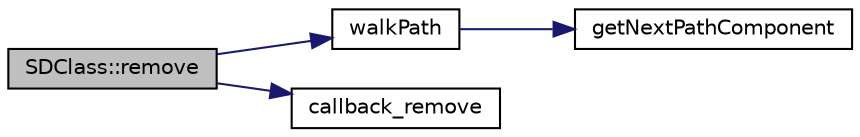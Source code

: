 digraph "SDClass::remove"
{
  edge [fontname="Helvetica",fontsize="10",labelfontname="Helvetica",labelfontsize="10"];
  node [fontname="Helvetica",fontsize="10",shape=record];
  rankdir="LR";
  Node1 [label="SDClass::remove",height=0.2,width=0.4,color="black", fillcolor="grey75", style="filled", fontcolor="black"];
  Node1 -> Node2 [color="midnightblue",fontsize="10",style="solid"];
  Node2 [label="walkPath",height=0.2,width=0.4,color="black", fillcolor="white", style="filled",URL="$_s_d_8cpp.html#a91fe1680c0f96ea0698d9f8e8d11b30f"];
  Node2 -> Node3 [color="midnightblue",fontsize="10",style="solid"];
  Node3 [label="getNextPathComponent",height=0.2,width=0.4,color="black", fillcolor="white", style="filled",URL="$_s_d_8cpp.html#a873b5b3f175fc137ddc3624988d887cd"];
  Node1 -> Node4 [color="midnightblue",fontsize="10",style="solid"];
  Node4 [label="callback_remove",height=0.2,width=0.4,color="black", fillcolor="white", style="filled",URL="$_s_d_8cpp.html#ae2718edec3b41910f8f6aaa688fd5e45"];
}
